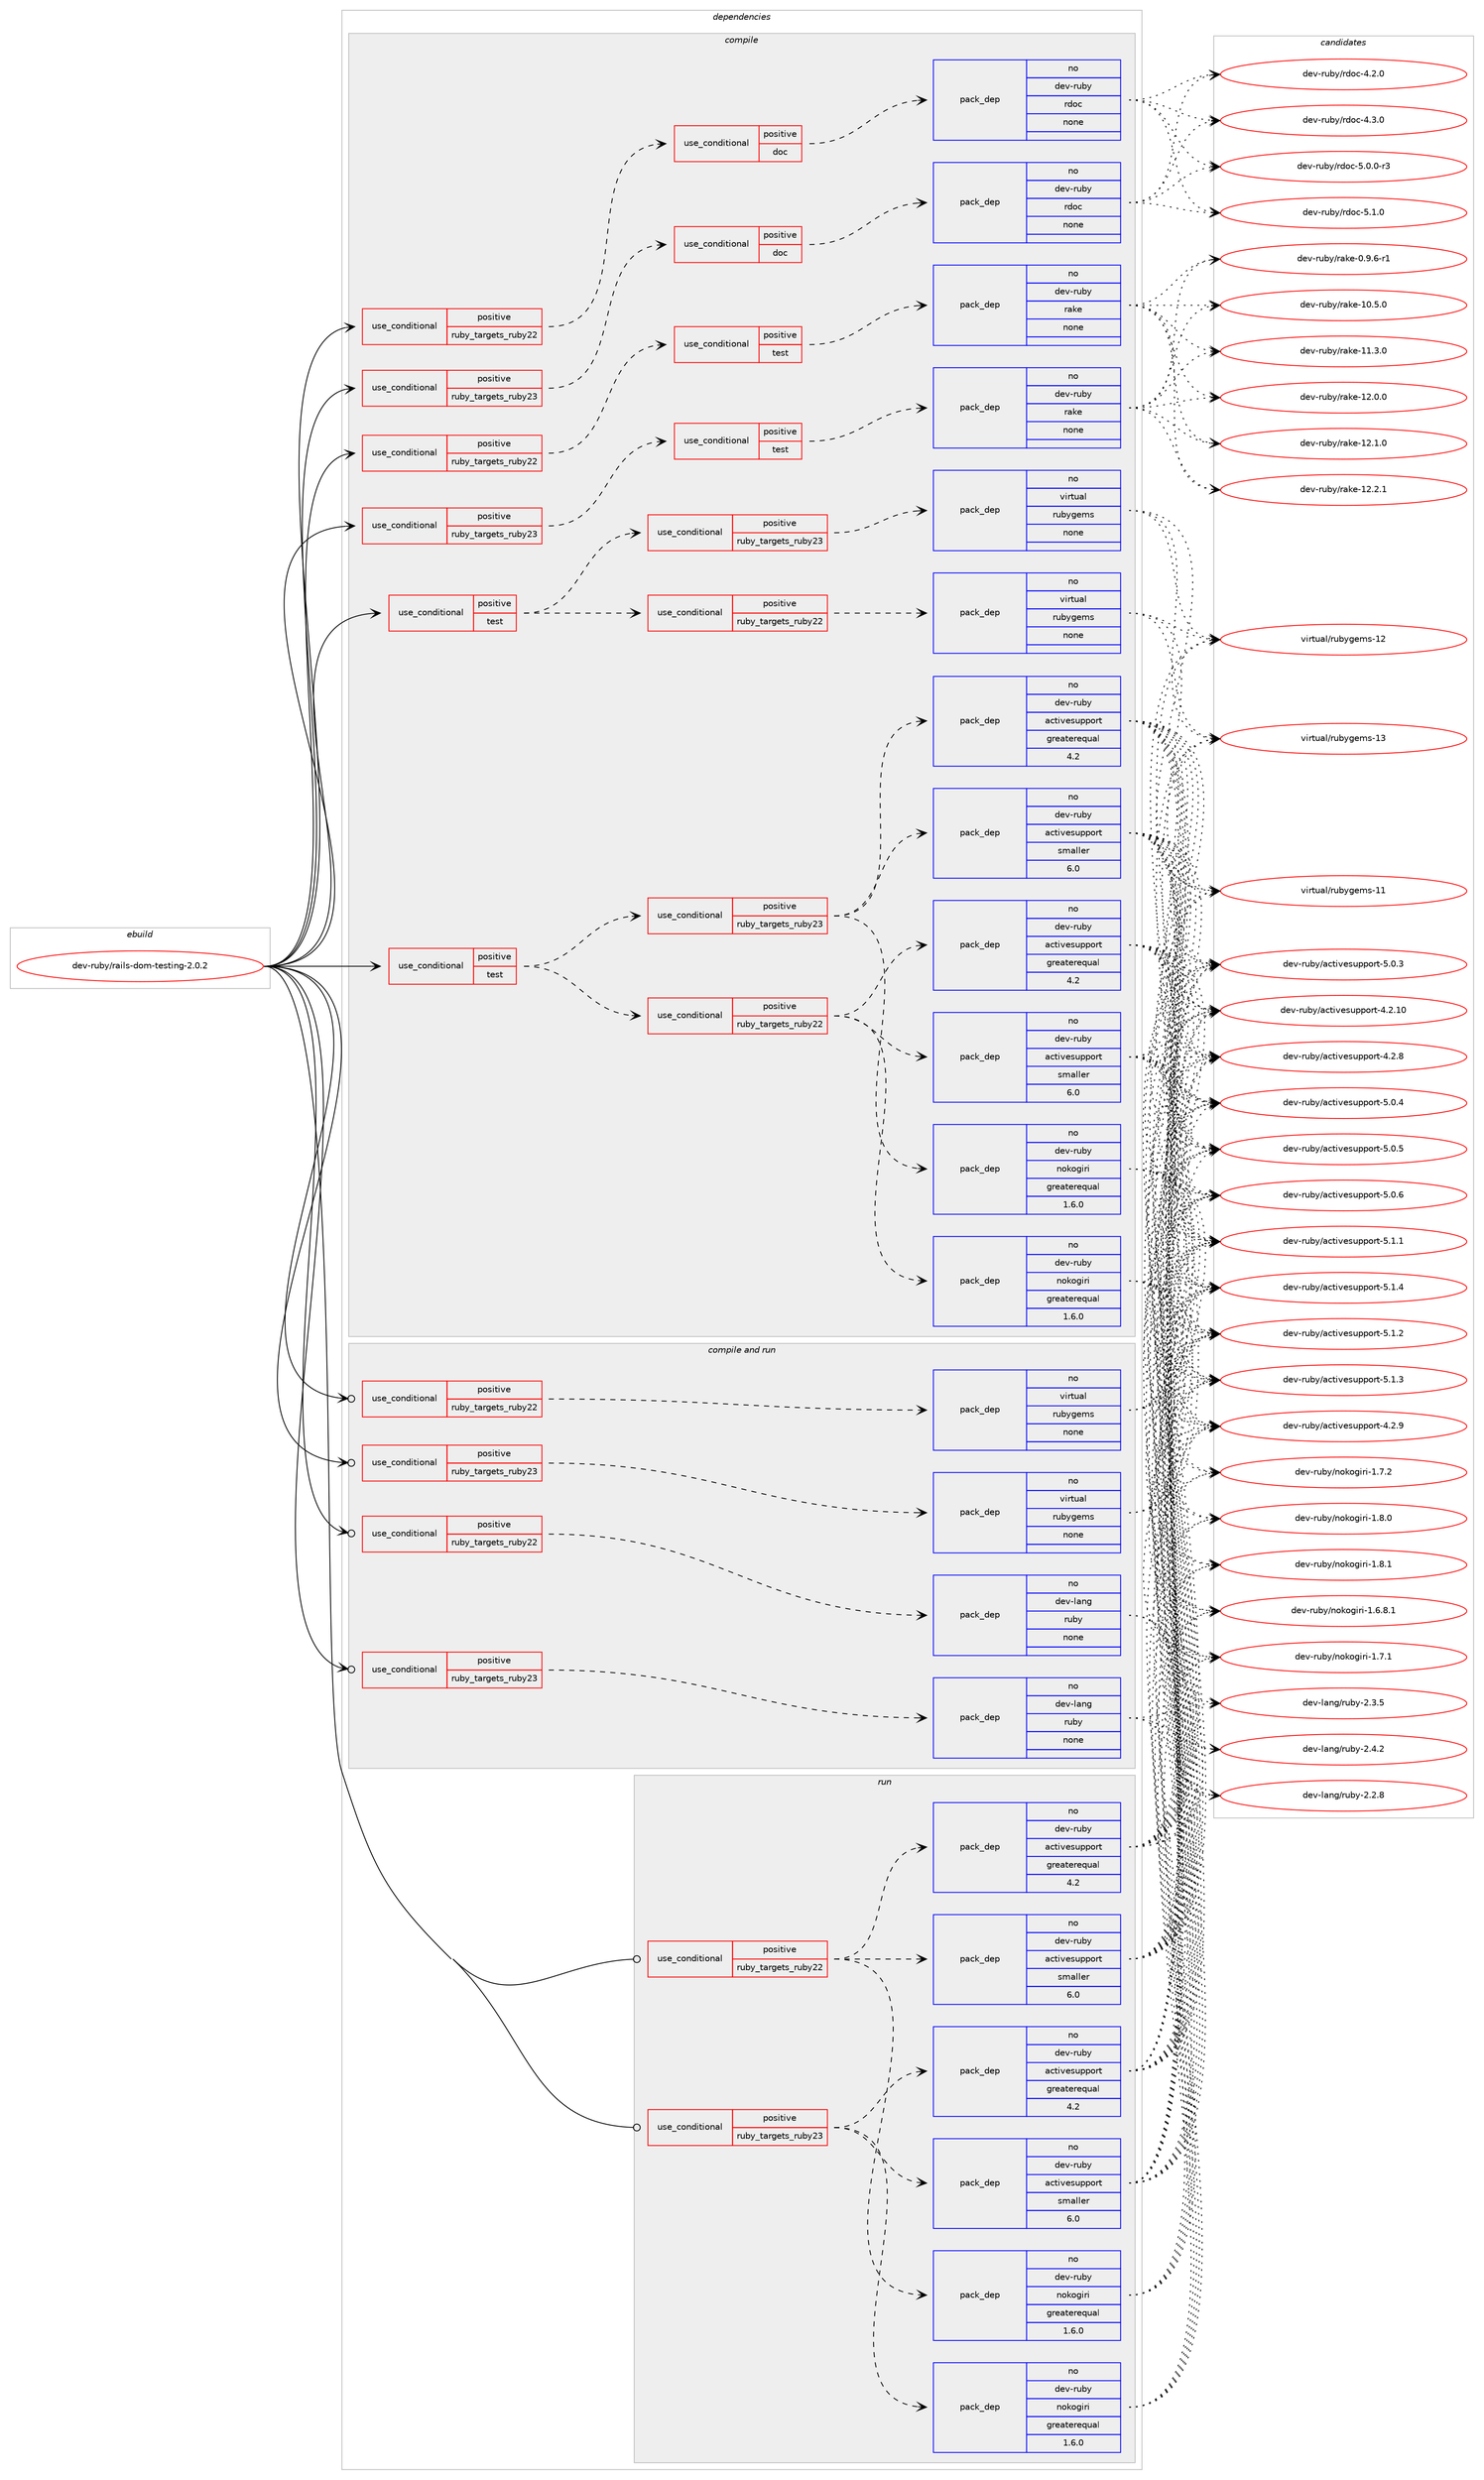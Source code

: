 digraph prolog {

# *************
# Graph options
# *************

newrank=true;
concentrate=true;
compound=true;
graph [rankdir=LR,fontname=Helvetica,fontsize=10,ranksep=1.5];#, ranksep=2.5, nodesep=0.2];
edge  [arrowhead=vee];
node  [fontname=Helvetica,fontsize=10];

# **********
# The ebuild
# **********

subgraph cluster_leftcol {
color=gray;
rank=same;
label=<<i>ebuild</i>>;
id [label="dev-ruby/rails-dom-testing-2.0.2", color=red, width=4, href="../dev-ruby/rails-dom-testing-2.0.2.svg"];
}

# ****************
# The dependencies
# ****************

subgraph cluster_midcol {
color=gray;
label=<<i>dependencies</i>>;
subgraph cluster_compile {
fillcolor="#eeeeee";
style=filled;
label=<<i>compile</i>>;
subgraph cond66780 {
dependency258014 [label=<<TABLE BORDER="0" CELLBORDER="1" CELLSPACING="0" CELLPADDING="4"><TR><TD ROWSPAN="3" CELLPADDING="10">use_conditional</TD></TR><TR><TD>positive</TD></TR><TR><TD>ruby_targets_ruby22</TD></TR></TABLE>>, shape=none, color=red];
subgraph cond66781 {
dependency258015 [label=<<TABLE BORDER="0" CELLBORDER="1" CELLSPACING="0" CELLPADDING="4"><TR><TD ROWSPAN="3" CELLPADDING="10">use_conditional</TD></TR><TR><TD>positive</TD></TR><TR><TD>doc</TD></TR></TABLE>>, shape=none, color=red];
subgraph pack187120 {
dependency258016 [label=<<TABLE BORDER="0" CELLBORDER="1" CELLSPACING="0" CELLPADDING="4" WIDTH="220"><TR><TD ROWSPAN="6" CELLPADDING="30">pack_dep</TD></TR><TR><TD WIDTH="110">no</TD></TR><TR><TD>dev-ruby</TD></TR><TR><TD>rdoc</TD></TR><TR><TD>none</TD></TR><TR><TD></TD></TR></TABLE>>, shape=none, color=blue];
}
dependency258015:e -> dependency258016:w [weight=20,style="dashed",arrowhead="vee"];
}
dependency258014:e -> dependency258015:w [weight=20,style="dashed",arrowhead="vee"];
}
id:e -> dependency258014:w [weight=20,style="solid",arrowhead="vee"];
subgraph cond66782 {
dependency258017 [label=<<TABLE BORDER="0" CELLBORDER="1" CELLSPACING="0" CELLPADDING="4"><TR><TD ROWSPAN="3" CELLPADDING="10">use_conditional</TD></TR><TR><TD>positive</TD></TR><TR><TD>ruby_targets_ruby22</TD></TR></TABLE>>, shape=none, color=red];
subgraph cond66783 {
dependency258018 [label=<<TABLE BORDER="0" CELLBORDER="1" CELLSPACING="0" CELLPADDING="4"><TR><TD ROWSPAN="3" CELLPADDING="10">use_conditional</TD></TR><TR><TD>positive</TD></TR><TR><TD>test</TD></TR></TABLE>>, shape=none, color=red];
subgraph pack187121 {
dependency258019 [label=<<TABLE BORDER="0" CELLBORDER="1" CELLSPACING="0" CELLPADDING="4" WIDTH="220"><TR><TD ROWSPAN="6" CELLPADDING="30">pack_dep</TD></TR><TR><TD WIDTH="110">no</TD></TR><TR><TD>dev-ruby</TD></TR><TR><TD>rake</TD></TR><TR><TD>none</TD></TR><TR><TD></TD></TR></TABLE>>, shape=none, color=blue];
}
dependency258018:e -> dependency258019:w [weight=20,style="dashed",arrowhead="vee"];
}
dependency258017:e -> dependency258018:w [weight=20,style="dashed",arrowhead="vee"];
}
id:e -> dependency258017:w [weight=20,style="solid",arrowhead="vee"];
subgraph cond66784 {
dependency258020 [label=<<TABLE BORDER="0" CELLBORDER="1" CELLSPACING="0" CELLPADDING="4"><TR><TD ROWSPAN="3" CELLPADDING="10">use_conditional</TD></TR><TR><TD>positive</TD></TR><TR><TD>ruby_targets_ruby23</TD></TR></TABLE>>, shape=none, color=red];
subgraph cond66785 {
dependency258021 [label=<<TABLE BORDER="0" CELLBORDER="1" CELLSPACING="0" CELLPADDING="4"><TR><TD ROWSPAN="3" CELLPADDING="10">use_conditional</TD></TR><TR><TD>positive</TD></TR><TR><TD>doc</TD></TR></TABLE>>, shape=none, color=red];
subgraph pack187122 {
dependency258022 [label=<<TABLE BORDER="0" CELLBORDER="1" CELLSPACING="0" CELLPADDING="4" WIDTH="220"><TR><TD ROWSPAN="6" CELLPADDING="30">pack_dep</TD></TR><TR><TD WIDTH="110">no</TD></TR><TR><TD>dev-ruby</TD></TR><TR><TD>rdoc</TD></TR><TR><TD>none</TD></TR><TR><TD></TD></TR></TABLE>>, shape=none, color=blue];
}
dependency258021:e -> dependency258022:w [weight=20,style="dashed",arrowhead="vee"];
}
dependency258020:e -> dependency258021:w [weight=20,style="dashed",arrowhead="vee"];
}
id:e -> dependency258020:w [weight=20,style="solid",arrowhead="vee"];
subgraph cond66786 {
dependency258023 [label=<<TABLE BORDER="0" CELLBORDER="1" CELLSPACING="0" CELLPADDING="4"><TR><TD ROWSPAN="3" CELLPADDING="10">use_conditional</TD></TR><TR><TD>positive</TD></TR><TR><TD>ruby_targets_ruby23</TD></TR></TABLE>>, shape=none, color=red];
subgraph cond66787 {
dependency258024 [label=<<TABLE BORDER="0" CELLBORDER="1" CELLSPACING="0" CELLPADDING="4"><TR><TD ROWSPAN="3" CELLPADDING="10">use_conditional</TD></TR><TR><TD>positive</TD></TR><TR><TD>test</TD></TR></TABLE>>, shape=none, color=red];
subgraph pack187123 {
dependency258025 [label=<<TABLE BORDER="0" CELLBORDER="1" CELLSPACING="0" CELLPADDING="4" WIDTH="220"><TR><TD ROWSPAN="6" CELLPADDING="30">pack_dep</TD></TR><TR><TD WIDTH="110">no</TD></TR><TR><TD>dev-ruby</TD></TR><TR><TD>rake</TD></TR><TR><TD>none</TD></TR><TR><TD></TD></TR></TABLE>>, shape=none, color=blue];
}
dependency258024:e -> dependency258025:w [weight=20,style="dashed",arrowhead="vee"];
}
dependency258023:e -> dependency258024:w [weight=20,style="dashed",arrowhead="vee"];
}
id:e -> dependency258023:w [weight=20,style="solid",arrowhead="vee"];
subgraph cond66788 {
dependency258026 [label=<<TABLE BORDER="0" CELLBORDER="1" CELLSPACING="0" CELLPADDING="4"><TR><TD ROWSPAN="3" CELLPADDING="10">use_conditional</TD></TR><TR><TD>positive</TD></TR><TR><TD>test</TD></TR></TABLE>>, shape=none, color=red];
subgraph cond66789 {
dependency258027 [label=<<TABLE BORDER="0" CELLBORDER="1" CELLSPACING="0" CELLPADDING="4"><TR><TD ROWSPAN="3" CELLPADDING="10">use_conditional</TD></TR><TR><TD>positive</TD></TR><TR><TD>ruby_targets_ruby22</TD></TR></TABLE>>, shape=none, color=red];
subgraph pack187124 {
dependency258028 [label=<<TABLE BORDER="0" CELLBORDER="1" CELLSPACING="0" CELLPADDING="4" WIDTH="220"><TR><TD ROWSPAN="6" CELLPADDING="30">pack_dep</TD></TR><TR><TD WIDTH="110">no</TD></TR><TR><TD>dev-ruby</TD></TR><TR><TD>activesupport</TD></TR><TR><TD>greaterequal</TD></TR><TR><TD>4.2</TD></TR></TABLE>>, shape=none, color=blue];
}
dependency258027:e -> dependency258028:w [weight=20,style="dashed",arrowhead="vee"];
subgraph pack187125 {
dependency258029 [label=<<TABLE BORDER="0" CELLBORDER="1" CELLSPACING="0" CELLPADDING="4" WIDTH="220"><TR><TD ROWSPAN="6" CELLPADDING="30">pack_dep</TD></TR><TR><TD WIDTH="110">no</TD></TR><TR><TD>dev-ruby</TD></TR><TR><TD>activesupport</TD></TR><TR><TD>smaller</TD></TR><TR><TD>6.0</TD></TR></TABLE>>, shape=none, color=blue];
}
dependency258027:e -> dependency258029:w [weight=20,style="dashed",arrowhead="vee"];
subgraph pack187126 {
dependency258030 [label=<<TABLE BORDER="0" CELLBORDER="1" CELLSPACING="0" CELLPADDING="4" WIDTH="220"><TR><TD ROWSPAN="6" CELLPADDING="30">pack_dep</TD></TR><TR><TD WIDTH="110">no</TD></TR><TR><TD>dev-ruby</TD></TR><TR><TD>nokogiri</TD></TR><TR><TD>greaterequal</TD></TR><TR><TD>1.6.0</TD></TR></TABLE>>, shape=none, color=blue];
}
dependency258027:e -> dependency258030:w [weight=20,style="dashed",arrowhead="vee"];
}
dependency258026:e -> dependency258027:w [weight=20,style="dashed",arrowhead="vee"];
subgraph cond66790 {
dependency258031 [label=<<TABLE BORDER="0" CELLBORDER="1" CELLSPACING="0" CELLPADDING="4"><TR><TD ROWSPAN="3" CELLPADDING="10">use_conditional</TD></TR><TR><TD>positive</TD></TR><TR><TD>ruby_targets_ruby23</TD></TR></TABLE>>, shape=none, color=red];
subgraph pack187127 {
dependency258032 [label=<<TABLE BORDER="0" CELLBORDER="1" CELLSPACING="0" CELLPADDING="4" WIDTH="220"><TR><TD ROWSPAN="6" CELLPADDING="30">pack_dep</TD></TR><TR><TD WIDTH="110">no</TD></TR><TR><TD>dev-ruby</TD></TR><TR><TD>activesupport</TD></TR><TR><TD>greaterequal</TD></TR><TR><TD>4.2</TD></TR></TABLE>>, shape=none, color=blue];
}
dependency258031:e -> dependency258032:w [weight=20,style="dashed",arrowhead="vee"];
subgraph pack187128 {
dependency258033 [label=<<TABLE BORDER="0" CELLBORDER="1" CELLSPACING="0" CELLPADDING="4" WIDTH="220"><TR><TD ROWSPAN="6" CELLPADDING="30">pack_dep</TD></TR><TR><TD WIDTH="110">no</TD></TR><TR><TD>dev-ruby</TD></TR><TR><TD>activesupport</TD></TR><TR><TD>smaller</TD></TR><TR><TD>6.0</TD></TR></TABLE>>, shape=none, color=blue];
}
dependency258031:e -> dependency258033:w [weight=20,style="dashed",arrowhead="vee"];
subgraph pack187129 {
dependency258034 [label=<<TABLE BORDER="0" CELLBORDER="1" CELLSPACING="0" CELLPADDING="4" WIDTH="220"><TR><TD ROWSPAN="6" CELLPADDING="30">pack_dep</TD></TR><TR><TD WIDTH="110">no</TD></TR><TR><TD>dev-ruby</TD></TR><TR><TD>nokogiri</TD></TR><TR><TD>greaterequal</TD></TR><TR><TD>1.6.0</TD></TR></TABLE>>, shape=none, color=blue];
}
dependency258031:e -> dependency258034:w [weight=20,style="dashed",arrowhead="vee"];
}
dependency258026:e -> dependency258031:w [weight=20,style="dashed",arrowhead="vee"];
}
id:e -> dependency258026:w [weight=20,style="solid",arrowhead="vee"];
subgraph cond66791 {
dependency258035 [label=<<TABLE BORDER="0" CELLBORDER="1" CELLSPACING="0" CELLPADDING="4"><TR><TD ROWSPAN="3" CELLPADDING="10">use_conditional</TD></TR><TR><TD>positive</TD></TR><TR><TD>test</TD></TR></TABLE>>, shape=none, color=red];
subgraph cond66792 {
dependency258036 [label=<<TABLE BORDER="0" CELLBORDER="1" CELLSPACING="0" CELLPADDING="4"><TR><TD ROWSPAN="3" CELLPADDING="10">use_conditional</TD></TR><TR><TD>positive</TD></TR><TR><TD>ruby_targets_ruby22</TD></TR></TABLE>>, shape=none, color=red];
subgraph pack187130 {
dependency258037 [label=<<TABLE BORDER="0" CELLBORDER="1" CELLSPACING="0" CELLPADDING="4" WIDTH="220"><TR><TD ROWSPAN="6" CELLPADDING="30">pack_dep</TD></TR><TR><TD WIDTH="110">no</TD></TR><TR><TD>virtual</TD></TR><TR><TD>rubygems</TD></TR><TR><TD>none</TD></TR><TR><TD></TD></TR></TABLE>>, shape=none, color=blue];
}
dependency258036:e -> dependency258037:w [weight=20,style="dashed",arrowhead="vee"];
}
dependency258035:e -> dependency258036:w [weight=20,style="dashed",arrowhead="vee"];
subgraph cond66793 {
dependency258038 [label=<<TABLE BORDER="0" CELLBORDER="1" CELLSPACING="0" CELLPADDING="4"><TR><TD ROWSPAN="3" CELLPADDING="10">use_conditional</TD></TR><TR><TD>positive</TD></TR><TR><TD>ruby_targets_ruby23</TD></TR></TABLE>>, shape=none, color=red];
subgraph pack187131 {
dependency258039 [label=<<TABLE BORDER="0" CELLBORDER="1" CELLSPACING="0" CELLPADDING="4" WIDTH="220"><TR><TD ROWSPAN="6" CELLPADDING="30">pack_dep</TD></TR><TR><TD WIDTH="110">no</TD></TR><TR><TD>virtual</TD></TR><TR><TD>rubygems</TD></TR><TR><TD>none</TD></TR><TR><TD></TD></TR></TABLE>>, shape=none, color=blue];
}
dependency258038:e -> dependency258039:w [weight=20,style="dashed",arrowhead="vee"];
}
dependency258035:e -> dependency258038:w [weight=20,style="dashed",arrowhead="vee"];
}
id:e -> dependency258035:w [weight=20,style="solid",arrowhead="vee"];
}
subgraph cluster_compileandrun {
fillcolor="#eeeeee";
style=filled;
label=<<i>compile and run</i>>;
subgraph cond66794 {
dependency258040 [label=<<TABLE BORDER="0" CELLBORDER="1" CELLSPACING="0" CELLPADDING="4"><TR><TD ROWSPAN="3" CELLPADDING="10">use_conditional</TD></TR><TR><TD>positive</TD></TR><TR><TD>ruby_targets_ruby22</TD></TR></TABLE>>, shape=none, color=red];
subgraph pack187132 {
dependency258041 [label=<<TABLE BORDER="0" CELLBORDER="1" CELLSPACING="0" CELLPADDING="4" WIDTH="220"><TR><TD ROWSPAN="6" CELLPADDING="30">pack_dep</TD></TR><TR><TD WIDTH="110">no</TD></TR><TR><TD>dev-lang</TD></TR><TR><TD>ruby</TD></TR><TR><TD>none</TD></TR><TR><TD></TD></TR></TABLE>>, shape=none, color=blue];
}
dependency258040:e -> dependency258041:w [weight=20,style="dashed",arrowhead="vee"];
}
id:e -> dependency258040:w [weight=20,style="solid",arrowhead="odotvee"];
subgraph cond66795 {
dependency258042 [label=<<TABLE BORDER="0" CELLBORDER="1" CELLSPACING="0" CELLPADDING="4"><TR><TD ROWSPAN="3" CELLPADDING="10">use_conditional</TD></TR><TR><TD>positive</TD></TR><TR><TD>ruby_targets_ruby22</TD></TR></TABLE>>, shape=none, color=red];
subgraph pack187133 {
dependency258043 [label=<<TABLE BORDER="0" CELLBORDER="1" CELLSPACING="0" CELLPADDING="4" WIDTH="220"><TR><TD ROWSPAN="6" CELLPADDING="30">pack_dep</TD></TR><TR><TD WIDTH="110">no</TD></TR><TR><TD>virtual</TD></TR><TR><TD>rubygems</TD></TR><TR><TD>none</TD></TR><TR><TD></TD></TR></TABLE>>, shape=none, color=blue];
}
dependency258042:e -> dependency258043:w [weight=20,style="dashed",arrowhead="vee"];
}
id:e -> dependency258042:w [weight=20,style="solid",arrowhead="odotvee"];
subgraph cond66796 {
dependency258044 [label=<<TABLE BORDER="0" CELLBORDER="1" CELLSPACING="0" CELLPADDING="4"><TR><TD ROWSPAN="3" CELLPADDING="10">use_conditional</TD></TR><TR><TD>positive</TD></TR><TR><TD>ruby_targets_ruby23</TD></TR></TABLE>>, shape=none, color=red];
subgraph pack187134 {
dependency258045 [label=<<TABLE BORDER="0" CELLBORDER="1" CELLSPACING="0" CELLPADDING="4" WIDTH="220"><TR><TD ROWSPAN="6" CELLPADDING="30">pack_dep</TD></TR><TR><TD WIDTH="110">no</TD></TR><TR><TD>dev-lang</TD></TR><TR><TD>ruby</TD></TR><TR><TD>none</TD></TR><TR><TD></TD></TR></TABLE>>, shape=none, color=blue];
}
dependency258044:e -> dependency258045:w [weight=20,style="dashed",arrowhead="vee"];
}
id:e -> dependency258044:w [weight=20,style="solid",arrowhead="odotvee"];
subgraph cond66797 {
dependency258046 [label=<<TABLE BORDER="0" CELLBORDER="1" CELLSPACING="0" CELLPADDING="4"><TR><TD ROWSPAN="3" CELLPADDING="10">use_conditional</TD></TR><TR><TD>positive</TD></TR><TR><TD>ruby_targets_ruby23</TD></TR></TABLE>>, shape=none, color=red];
subgraph pack187135 {
dependency258047 [label=<<TABLE BORDER="0" CELLBORDER="1" CELLSPACING="0" CELLPADDING="4" WIDTH="220"><TR><TD ROWSPAN="6" CELLPADDING="30">pack_dep</TD></TR><TR><TD WIDTH="110">no</TD></TR><TR><TD>virtual</TD></TR><TR><TD>rubygems</TD></TR><TR><TD>none</TD></TR><TR><TD></TD></TR></TABLE>>, shape=none, color=blue];
}
dependency258046:e -> dependency258047:w [weight=20,style="dashed",arrowhead="vee"];
}
id:e -> dependency258046:w [weight=20,style="solid",arrowhead="odotvee"];
}
subgraph cluster_run {
fillcolor="#eeeeee";
style=filled;
label=<<i>run</i>>;
subgraph cond66798 {
dependency258048 [label=<<TABLE BORDER="0" CELLBORDER="1" CELLSPACING="0" CELLPADDING="4"><TR><TD ROWSPAN="3" CELLPADDING="10">use_conditional</TD></TR><TR><TD>positive</TD></TR><TR><TD>ruby_targets_ruby22</TD></TR></TABLE>>, shape=none, color=red];
subgraph pack187136 {
dependency258049 [label=<<TABLE BORDER="0" CELLBORDER="1" CELLSPACING="0" CELLPADDING="4" WIDTH="220"><TR><TD ROWSPAN="6" CELLPADDING="30">pack_dep</TD></TR><TR><TD WIDTH="110">no</TD></TR><TR><TD>dev-ruby</TD></TR><TR><TD>activesupport</TD></TR><TR><TD>greaterequal</TD></TR><TR><TD>4.2</TD></TR></TABLE>>, shape=none, color=blue];
}
dependency258048:e -> dependency258049:w [weight=20,style="dashed",arrowhead="vee"];
subgraph pack187137 {
dependency258050 [label=<<TABLE BORDER="0" CELLBORDER="1" CELLSPACING="0" CELLPADDING="4" WIDTH="220"><TR><TD ROWSPAN="6" CELLPADDING="30">pack_dep</TD></TR><TR><TD WIDTH="110">no</TD></TR><TR><TD>dev-ruby</TD></TR><TR><TD>activesupport</TD></TR><TR><TD>smaller</TD></TR><TR><TD>6.0</TD></TR></TABLE>>, shape=none, color=blue];
}
dependency258048:e -> dependency258050:w [weight=20,style="dashed",arrowhead="vee"];
subgraph pack187138 {
dependency258051 [label=<<TABLE BORDER="0" CELLBORDER="1" CELLSPACING="0" CELLPADDING="4" WIDTH="220"><TR><TD ROWSPAN="6" CELLPADDING="30">pack_dep</TD></TR><TR><TD WIDTH="110">no</TD></TR><TR><TD>dev-ruby</TD></TR><TR><TD>nokogiri</TD></TR><TR><TD>greaterequal</TD></TR><TR><TD>1.6.0</TD></TR></TABLE>>, shape=none, color=blue];
}
dependency258048:e -> dependency258051:w [weight=20,style="dashed",arrowhead="vee"];
}
id:e -> dependency258048:w [weight=20,style="solid",arrowhead="odot"];
subgraph cond66799 {
dependency258052 [label=<<TABLE BORDER="0" CELLBORDER="1" CELLSPACING="0" CELLPADDING="4"><TR><TD ROWSPAN="3" CELLPADDING="10">use_conditional</TD></TR><TR><TD>positive</TD></TR><TR><TD>ruby_targets_ruby23</TD></TR></TABLE>>, shape=none, color=red];
subgraph pack187139 {
dependency258053 [label=<<TABLE BORDER="0" CELLBORDER="1" CELLSPACING="0" CELLPADDING="4" WIDTH="220"><TR><TD ROWSPAN="6" CELLPADDING="30">pack_dep</TD></TR><TR><TD WIDTH="110">no</TD></TR><TR><TD>dev-ruby</TD></TR><TR><TD>activesupport</TD></TR><TR><TD>greaterequal</TD></TR><TR><TD>4.2</TD></TR></TABLE>>, shape=none, color=blue];
}
dependency258052:e -> dependency258053:w [weight=20,style="dashed",arrowhead="vee"];
subgraph pack187140 {
dependency258054 [label=<<TABLE BORDER="0" CELLBORDER="1" CELLSPACING="0" CELLPADDING="4" WIDTH="220"><TR><TD ROWSPAN="6" CELLPADDING="30">pack_dep</TD></TR><TR><TD WIDTH="110">no</TD></TR><TR><TD>dev-ruby</TD></TR><TR><TD>activesupport</TD></TR><TR><TD>smaller</TD></TR><TR><TD>6.0</TD></TR></TABLE>>, shape=none, color=blue];
}
dependency258052:e -> dependency258054:w [weight=20,style="dashed",arrowhead="vee"];
subgraph pack187141 {
dependency258055 [label=<<TABLE BORDER="0" CELLBORDER="1" CELLSPACING="0" CELLPADDING="4" WIDTH="220"><TR><TD ROWSPAN="6" CELLPADDING="30">pack_dep</TD></TR><TR><TD WIDTH="110">no</TD></TR><TR><TD>dev-ruby</TD></TR><TR><TD>nokogiri</TD></TR><TR><TD>greaterequal</TD></TR><TR><TD>1.6.0</TD></TR></TABLE>>, shape=none, color=blue];
}
dependency258052:e -> dependency258055:w [weight=20,style="dashed",arrowhead="vee"];
}
id:e -> dependency258052:w [weight=20,style="solid",arrowhead="odot"];
}
}

# **************
# The candidates
# **************

subgraph cluster_choices {
rank=same;
color=gray;
label=<<i>candidates</i>>;

subgraph choice187120 {
color=black;
nodesep=1;
choice10010111845114117981214711410011199455246504648 [label="dev-ruby/rdoc-4.2.0", color=red, width=4,href="../dev-ruby/rdoc-4.2.0.svg"];
choice10010111845114117981214711410011199455246514648 [label="dev-ruby/rdoc-4.3.0", color=red, width=4,href="../dev-ruby/rdoc-4.3.0.svg"];
choice100101118451141179812147114100111994553464846484511451 [label="dev-ruby/rdoc-5.0.0-r3", color=red, width=4,href="../dev-ruby/rdoc-5.0.0-r3.svg"];
choice10010111845114117981214711410011199455346494648 [label="dev-ruby/rdoc-5.1.0", color=red, width=4,href="../dev-ruby/rdoc-5.1.0.svg"];
dependency258016:e -> choice10010111845114117981214711410011199455246504648:w [style=dotted,weight="100"];
dependency258016:e -> choice10010111845114117981214711410011199455246514648:w [style=dotted,weight="100"];
dependency258016:e -> choice100101118451141179812147114100111994553464846484511451:w [style=dotted,weight="100"];
dependency258016:e -> choice10010111845114117981214711410011199455346494648:w [style=dotted,weight="100"];
}
subgraph choice187121 {
color=black;
nodesep=1;
choice100101118451141179812147114971071014548465746544511449 [label="dev-ruby/rake-0.9.6-r1", color=red, width=4,href="../dev-ruby/rake-0.9.6-r1.svg"];
choice1001011184511411798121471149710710145494846534648 [label="dev-ruby/rake-10.5.0", color=red, width=4,href="../dev-ruby/rake-10.5.0.svg"];
choice1001011184511411798121471149710710145494946514648 [label="dev-ruby/rake-11.3.0", color=red, width=4,href="../dev-ruby/rake-11.3.0.svg"];
choice1001011184511411798121471149710710145495046484648 [label="dev-ruby/rake-12.0.0", color=red, width=4,href="../dev-ruby/rake-12.0.0.svg"];
choice1001011184511411798121471149710710145495046494648 [label="dev-ruby/rake-12.1.0", color=red, width=4,href="../dev-ruby/rake-12.1.0.svg"];
choice1001011184511411798121471149710710145495046504649 [label="dev-ruby/rake-12.2.1", color=red, width=4,href="../dev-ruby/rake-12.2.1.svg"];
dependency258019:e -> choice100101118451141179812147114971071014548465746544511449:w [style=dotted,weight="100"];
dependency258019:e -> choice1001011184511411798121471149710710145494846534648:w [style=dotted,weight="100"];
dependency258019:e -> choice1001011184511411798121471149710710145494946514648:w [style=dotted,weight="100"];
dependency258019:e -> choice1001011184511411798121471149710710145495046484648:w [style=dotted,weight="100"];
dependency258019:e -> choice1001011184511411798121471149710710145495046494648:w [style=dotted,weight="100"];
dependency258019:e -> choice1001011184511411798121471149710710145495046504649:w [style=dotted,weight="100"];
}
subgraph choice187122 {
color=black;
nodesep=1;
choice10010111845114117981214711410011199455246504648 [label="dev-ruby/rdoc-4.2.0", color=red, width=4,href="../dev-ruby/rdoc-4.2.0.svg"];
choice10010111845114117981214711410011199455246514648 [label="dev-ruby/rdoc-4.3.0", color=red, width=4,href="../dev-ruby/rdoc-4.3.0.svg"];
choice100101118451141179812147114100111994553464846484511451 [label="dev-ruby/rdoc-5.0.0-r3", color=red, width=4,href="../dev-ruby/rdoc-5.0.0-r3.svg"];
choice10010111845114117981214711410011199455346494648 [label="dev-ruby/rdoc-5.1.0", color=red, width=4,href="../dev-ruby/rdoc-5.1.0.svg"];
dependency258022:e -> choice10010111845114117981214711410011199455246504648:w [style=dotted,weight="100"];
dependency258022:e -> choice10010111845114117981214711410011199455246514648:w [style=dotted,weight="100"];
dependency258022:e -> choice100101118451141179812147114100111994553464846484511451:w [style=dotted,weight="100"];
dependency258022:e -> choice10010111845114117981214711410011199455346494648:w [style=dotted,weight="100"];
}
subgraph choice187123 {
color=black;
nodesep=1;
choice100101118451141179812147114971071014548465746544511449 [label="dev-ruby/rake-0.9.6-r1", color=red, width=4,href="../dev-ruby/rake-0.9.6-r1.svg"];
choice1001011184511411798121471149710710145494846534648 [label="dev-ruby/rake-10.5.0", color=red, width=4,href="../dev-ruby/rake-10.5.0.svg"];
choice1001011184511411798121471149710710145494946514648 [label="dev-ruby/rake-11.3.0", color=red, width=4,href="../dev-ruby/rake-11.3.0.svg"];
choice1001011184511411798121471149710710145495046484648 [label="dev-ruby/rake-12.0.0", color=red, width=4,href="../dev-ruby/rake-12.0.0.svg"];
choice1001011184511411798121471149710710145495046494648 [label="dev-ruby/rake-12.1.0", color=red, width=4,href="../dev-ruby/rake-12.1.0.svg"];
choice1001011184511411798121471149710710145495046504649 [label="dev-ruby/rake-12.2.1", color=red, width=4,href="../dev-ruby/rake-12.2.1.svg"];
dependency258025:e -> choice100101118451141179812147114971071014548465746544511449:w [style=dotted,weight="100"];
dependency258025:e -> choice1001011184511411798121471149710710145494846534648:w [style=dotted,weight="100"];
dependency258025:e -> choice1001011184511411798121471149710710145494946514648:w [style=dotted,weight="100"];
dependency258025:e -> choice1001011184511411798121471149710710145495046484648:w [style=dotted,weight="100"];
dependency258025:e -> choice1001011184511411798121471149710710145495046494648:w [style=dotted,weight="100"];
dependency258025:e -> choice1001011184511411798121471149710710145495046504649:w [style=dotted,weight="100"];
}
subgraph choice187124 {
color=black;
nodesep=1;
choice100101118451141179812147979911610511810111511711211211111411645524650464948 [label="dev-ruby/activesupport-4.2.10", color=red, width=4,href="../dev-ruby/activesupport-4.2.10.svg"];
choice1001011184511411798121479799116105118101115117112112111114116455246504656 [label="dev-ruby/activesupport-4.2.8", color=red, width=4,href="../dev-ruby/activesupport-4.2.8.svg"];
choice1001011184511411798121479799116105118101115117112112111114116455246504657 [label="dev-ruby/activesupport-4.2.9", color=red, width=4,href="../dev-ruby/activesupport-4.2.9.svg"];
choice1001011184511411798121479799116105118101115117112112111114116455346484651 [label="dev-ruby/activesupport-5.0.3", color=red, width=4,href="../dev-ruby/activesupport-5.0.3.svg"];
choice1001011184511411798121479799116105118101115117112112111114116455346484652 [label="dev-ruby/activesupport-5.0.4", color=red, width=4,href="../dev-ruby/activesupport-5.0.4.svg"];
choice1001011184511411798121479799116105118101115117112112111114116455346484653 [label="dev-ruby/activesupport-5.0.5", color=red, width=4,href="../dev-ruby/activesupport-5.0.5.svg"];
choice1001011184511411798121479799116105118101115117112112111114116455346484654 [label="dev-ruby/activesupport-5.0.6", color=red, width=4,href="../dev-ruby/activesupport-5.0.6.svg"];
choice1001011184511411798121479799116105118101115117112112111114116455346494649 [label="dev-ruby/activesupport-5.1.1", color=red, width=4,href="../dev-ruby/activesupport-5.1.1.svg"];
choice1001011184511411798121479799116105118101115117112112111114116455346494650 [label="dev-ruby/activesupport-5.1.2", color=red, width=4,href="../dev-ruby/activesupport-5.1.2.svg"];
choice1001011184511411798121479799116105118101115117112112111114116455346494651 [label="dev-ruby/activesupport-5.1.3", color=red, width=4,href="../dev-ruby/activesupport-5.1.3.svg"];
choice1001011184511411798121479799116105118101115117112112111114116455346494652 [label="dev-ruby/activesupport-5.1.4", color=red, width=4,href="../dev-ruby/activesupport-5.1.4.svg"];
dependency258028:e -> choice100101118451141179812147979911610511810111511711211211111411645524650464948:w [style=dotted,weight="100"];
dependency258028:e -> choice1001011184511411798121479799116105118101115117112112111114116455246504656:w [style=dotted,weight="100"];
dependency258028:e -> choice1001011184511411798121479799116105118101115117112112111114116455246504657:w [style=dotted,weight="100"];
dependency258028:e -> choice1001011184511411798121479799116105118101115117112112111114116455346484651:w [style=dotted,weight="100"];
dependency258028:e -> choice1001011184511411798121479799116105118101115117112112111114116455346484652:w [style=dotted,weight="100"];
dependency258028:e -> choice1001011184511411798121479799116105118101115117112112111114116455346484653:w [style=dotted,weight="100"];
dependency258028:e -> choice1001011184511411798121479799116105118101115117112112111114116455346484654:w [style=dotted,weight="100"];
dependency258028:e -> choice1001011184511411798121479799116105118101115117112112111114116455346494649:w [style=dotted,weight="100"];
dependency258028:e -> choice1001011184511411798121479799116105118101115117112112111114116455346494650:w [style=dotted,weight="100"];
dependency258028:e -> choice1001011184511411798121479799116105118101115117112112111114116455346494651:w [style=dotted,weight="100"];
dependency258028:e -> choice1001011184511411798121479799116105118101115117112112111114116455346494652:w [style=dotted,weight="100"];
}
subgraph choice187125 {
color=black;
nodesep=1;
choice100101118451141179812147979911610511810111511711211211111411645524650464948 [label="dev-ruby/activesupport-4.2.10", color=red, width=4,href="../dev-ruby/activesupport-4.2.10.svg"];
choice1001011184511411798121479799116105118101115117112112111114116455246504656 [label="dev-ruby/activesupport-4.2.8", color=red, width=4,href="../dev-ruby/activesupport-4.2.8.svg"];
choice1001011184511411798121479799116105118101115117112112111114116455246504657 [label="dev-ruby/activesupport-4.2.9", color=red, width=4,href="../dev-ruby/activesupport-4.2.9.svg"];
choice1001011184511411798121479799116105118101115117112112111114116455346484651 [label="dev-ruby/activesupport-5.0.3", color=red, width=4,href="../dev-ruby/activesupport-5.0.3.svg"];
choice1001011184511411798121479799116105118101115117112112111114116455346484652 [label="dev-ruby/activesupport-5.0.4", color=red, width=4,href="../dev-ruby/activesupport-5.0.4.svg"];
choice1001011184511411798121479799116105118101115117112112111114116455346484653 [label="dev-ruby/activesupport-5.0.5", color=red, width=4,href="../dev-ruby/activesupport-5.0.5.svg"];
choice1001011184511411798121479799116105118101115117112112111114116455346484654 [label="dev-ruby/activesupport-5.0.6", color=red, width=4,href="../dev-ruby/activesupport-5.0.6.svg"];
choice1001011184511411798121479799116105118101115117112112111114116455346494649 [label="dev-ruby/activesupport-5.1.1", color=red, width=4,href="../dev-ruby/activesupport-5.1.1.svg"];
choice1001011184511411798121479799116105118101115117112112111114116455346494650 [label="dev-ruby/activesupport-5.1.2", color=red, width=4,href="../dev-ruby/activesupport-5.1.2.svg"];
choice1001011184511411798121479799116105118101115117112112111114116455346494651 [label="dev-ruby/activesupport-5.1.3", color=red, width=4,href="../dev-ruby/activesupport-5.1.3.svg"];
choice1001011184511411798121479799116105118101115117112112111114116455346494652 [label="dev-ruby/activesupport-5.1.4", color=red, width=4,href="../dev-ruby/activesupport-5.1.4.svg"];
dependency258029:e -> choice100101118451141179812147979911610511810111511711211211111411645524650464948:w [style=dotted,weight="100"];
dependency258029:e -> choice1001011184511411798121479799116105118101115117112112111114116455246504656:w [style=dotted,weight="100"];
dependency258029:e -> choice1001011184511411798121479799116105118101115117112112111114116455246504657:w [style=dotted,weight="100"];
dependency258029:e -> choice1001011184511411798121479799116105118101115117112112111114116455346484651:w [style=dotted,weight="100"];
dependency258029:e -> choice1001011184511411798121479799116105118101115117112112111114116455346484652:w [style=dotted,weight="100"];
dependency258029:e -> choice1001011184511411798121479799116105118101115117112112111114116455346484653:w [style=dotted,weight="100"];
dependency258029:e -> choice1001011184511411798121479799116105118101115117112112111114116455346484654:w [style=dotted,weight="100"];
dependency258029:e -> choice1001011184511411798121479799116105118101115117112112111114116455346494649:w [style=dotted,weight="100"];
dependency258029:e -> choice1001011184511411798121479799116105118101115117112112111114116455346494650:w [style=dotted,weight="100"];
dependency258029:e -> choice1001011184511411798121479799116105118101115117112112111114116455346494651:w [style=dotted,weight="100"];
dependency258029:e -> choice1001011184511411798121479799116105118101115117112112111114116455346494652:w [style=dotted,weight="100"];
}
subgraph choice187126 {
color=black;
nodesep=1;
choice1001011184511411798121471101111071111031051141054549465446564649 [label="dev-ruby/nokogiri-1.6.8.1", color=red, width=4,href="../dev-ruby/nokogiri-1.6.8.1.svg"];
choice100101118451141179812147110111107111103105114105454946554649 [label="dev-ruby/nokogiri-1.7.1", color=red, width=4,href="../dev-ruby/nokogiri-1.7.1.svg"];
choice100101118451141179812147110111107111103105114105454946554650 [label="dev-ruby/nokogiri-1.7.2", color=red, width=4,href="../dev-ruby/nokogiri-1.7.2.svg"];
choice100101118451141179812147110111107111103105114105454946564648 [label="dev-ruby/nokogiri-1.8.0", color=red, width=4,href="../dev-ruby/nokogiri-1.8.0.svg"];
choice100101118451141179812147110111107111103105114105454946564649 [label="dev-ruby/nokogiri-1.8.1", color=red, width=4,href="../dev-ruby/nokogiri-1.8.1.svg"];
dependency258030:e -> choice1001011184511411798121471101111071111031051141054549465446564649:w [style=dotted,weight="100"];
dependency258030:e -> choice100101118451141179812147110111107111103105114105454946554649:w [style=dotted,weight="100"];
dependency258030:e -> choice100101118451141179812147110111107111103105114105454946554650:w [style=dotted,weight="100"];
dependency258030:e -> choice100101118451141179812147110111107111103105114105454946564648:w [style=dotted,weight="100"];
dependency258030:e -> choice100101118451141179812147110111107111103105114105454946564649:w [style=dotted,weight="100"];
}
subgraph choice187127 {
color=black;
nodesep=1;
choice100101118451141179812147979911610511810111511711211211111411645524650464948 [label="dev-ruby/activesupport-4.2.10", color=red, width=4,href="../dev-ruby/activesupport-4.2.10.svg"];
choice1001011184511411798121479799116105118101115117112112111114116455246504656 [label="dev-ruby/activesupport-4.2.8", color=red, width=4,href="../dev-ruby/activesupport-4.2.8.svg"];
choice1001011184511411798121479799116105118101115117112112111114116455246504657 [label="dev-ruby/activesupport-4.2.9", color=red, width=4,href="../dev-ruby/activesupport-4.2.9.svg"];
choice1001011184511411798121479799116105118101115117112112111114116455346484651 [label="dev-ruby/activesupport-5.0.3", color=red, width=4,href="../dev-ruby/activesupport-5.0.3.svg"];
choice1001011184511411798121479799116105118101115117112112111114116455346484652 [label="dev-ruby/activesupport-5.0.4", color=red, width=4,href="../dev-ruby/activesupport-5.0.4.svg"];
choice1001011184511411798121479799116105118101115117112112111114116455346484653 [label="dev-ruby/activesupport-5.0.5", color=red, width=4,href="../dev-ruby/activesupport-5.0.5.svg"];
choice1001011184511411798121479799116105118101115117112112111114116455346484654 [label="dev-ruby/activesupport-5.0.6", color=red, width=4,href="../dev-ruby/activesupport-5.0.6.svg"];
choice1001011184511411798121479799116105118101115117112112111114116455346494649 [label="dev-ruby/activesupport-5.1.1", color=red, width=4,href="../dev-ruby/activesupport-5.1.1.svg"];
choice1001011184511411798121479799116105118101115117112112111114116455346494650 [label="dev-ruby/activesupport-5.1.2", color=red, width=4,href="../dev-ruby/activesupport-5.1.2.svg"];
choice1001011184511411798121479799116105118101115117112112111114116455346494651 [label="dev-ruby/activesupport-5.1.3", color=red, width=4,href="../dev-ruby/activesupport-5.1.3.svg"];
choice1001011184511411798121479799116105118101115117112112111114116455346494652 [label="dev-ruby/activesupport-5.1.4", color=red, width=4,href="../dev-ruby/activesupport-5.1.4.svg"];
dependency258032:e -> choice100101118451141179812147979911610511810111511711211211111411645524650464948:w [style=dotted,weight="100"];
dependency258032:e -> choice1001011184511411798121479799116105118101115117112112111114116455246504656:w [style=dotted,weight="100"];
dependency258032:e -> choice1001011184511411798121479799116105118101115117112112111114116455246504657:w [style=dotted,weight="100"];
dependency258032:e -> choice1001011184511411798121479799116105118101115117112112111114116455346484651:w [style=dotted,weight="100"];
dependency258032:e -> choice1001011184511411798121479799116105118101115117112112111114116455346484652:w [style=dotted,weight="100"];
dependency258032:e -> choice1001011184511411798121479799116105118101115117112112111114116455346484653:w [style=dotted,weight="100"];
dependency258032:e -> choice1001011184511411798121479799116105118101115117112112111114116455346484654:w [style=dotted,weight="100"];
dependency258032:e -> choice1001011184511411798121479799116105118101115117112112111114116455346494649:w [style=dotted,weight="100"];
dependency258032:e -> choice1001011184511411798121479799116105118101115117112112111114116455346494650:w [style=dotted,weight="100"];
dependency258032:e -> choice1001011184511411798121479799116105118101115117112112111114116455346494651:w [style=dotted,weight="100"];
dependency258032:e -> choice1001011184511411798121479799116105118101115117112112111114116455346494652:w [style=dotted,weight="100"];
}
subgraph choice187128 {
color=black;
nodesep=1;
choice100101118451141179812147979911610511810111511711211211111411645524650464948 [label="dev-ruby/activesupport-4.2.10", color=red, width=4,href="../dev-ruby/activesupport-4.2.10.svg"];
choice1001011184511411798121479799116105118101115117112112111114116455246504656 [label="dev-ruby/activesupport-4.2.8", color=red, width=4,href="../dev-ruby/activesupport-4.2.8.svg"];
choice1001011184511411798121479799116105118101115117112112111114116455246504657 [label="dev-ruby/activesupport-4.2.9", color=red, width=4,href="../dev-ruby/activesupport-4.2.9.svg"];
choice1001011184511411798121479799116105118101115117112112111114116455346484651 [label="dev-ruby/activesupport-5.0.3", color=red, width=4,href="../dev-ruby/activesupport-5.0.3.svg"];
choice1001011184511411798121479799116105118101115117112112111114116455346484652 [label="dev-ruby/activesupport-5.0.4", color=red, width=4,href="../dev-ruby/activesupport-5.0.4.svg"];
choice1001011184511411798121479799116105118101115117112112111114116455346484653 [label="dev-ruby/activesupport-5.0.5", color=red, width=4,href="../dev-ruby/activesupport-5.0.5.svg"];
choice1001011184511411798121479799116105118101115117112112111114116455346484654 [label="dev-ruby/activesupport-5.0.6", color=red, width=4,href="../dev-ruby/activesupport-5.0.6.svg"];
choice1001011184511411798121479799116105118101115117112112111114116455346494649 [label="dev-ruby/activesupport-5.1.1", color=red, width=4,href="../dev-ruby/activesupport-5.1.1.svg"];
choice1001011184511411798121479799116105118101115117112112111114116455346494650 [label="dev-ruby/activesupport-5.1.2", color=red, width=4,href="../dev-ruby/activesupport-5.1.2.svg"];
choice1001011184511411798121479799116105118101115117112112111114116455346494651 [label="dev-ruby/activesupport-5.1.3", color=red, width=4,href="../dev-ruby/activesupport-5.1.3.svg"];
choice1001011184511411798121479799116105118101115117112112111114116455346494652 [label="dev-ruby/activesupport-5.1.4", color=red, width=4,href="../dev-ruby/activesupport-5.1.4.svg"];
dependency258033:e -> choice100101118451141179812147979911610511810111511711211211111411645524650464948:w [style=dotted,weight="100"];
dependency258033:e -> choice1001011184511411798121479799116105118101115117112112111114116455246504656:w [style=dotted,weight="100"];
dependency258033:e -> choice1001011184511411798121479799116105118101115117112112111114116455246504657:w [style=dotted,weight="100"];
dependency258033:e -> choice1001011184511411798121479799116105118101115117112112111114116455346484651:w [style=dotted,weight="100"];
dependency258033:e -> choice1001011184511411798121479799116105118101115117112112111114116455346484652:w [style=dotted,weight="100"];
dependency258033:e -> choice1001011184511411798121479799116105118101115117112112111114116455346484653:w [style=dotted,weight="100"];
dependency258033:e -> choice1001011184511411798121479799116105118101115117112112111114116455346484654:w [style=dotted,weight="100"];
dependency258033:e -> choice1001011184511411798121479799116105118101115117112112111114116455346494649:w [style=dotted,weight="100"];
dependency258033:e -> choice1001011184511411798121479799116105118101115117112112111114116455346494650:w [style=dotted,weight="100"];
dependency258033:e -> choice1001011184511411798121479799116105118101115117112112111114116455346494651:w [style=dotted,weight="100"];
dependency258033:e -> choice1001011184511411798121479799116105118101115117112112111114116455346494652:w [style=dotted,weight="100"];
}
subgraph choice187129 {
color=black;
nodesep=1;
choice1001011184511411798121471101111071111031051141054549465446564649 [label="dev-ruby/nokogiri-1.6.8.1", color=red, width=4,href="../dev-ruby/nokogiri-1.6.8.1.svg"];
choice100101118451141179812147110111107111103105114105454946554649 [label="dev-ruby/nokogiri-1.7.1", color=red, width=4,href="../dev-ruby/nokogiri-1.7.1.svg"];
choice100101118451141179812147110111107111103105114105454946554650 [label="dev-ruby/nokogiri-1.7.2", color=red, width=4,href="../dev-ruby/nokogiri-1.7.2.svg"];
choice100101118451141179812147110111107111103105114105454946564648 [label="dev-ruby/nokogiri-1.8.0", color=red, width=4,href="../dev-ruby/nokogiri-1.8.0.svg"];
choice100101118451141179812147110111107111103105114105454946564649 [label="dev-ruby/nokogiri-1.8.1", color=red, width=4,href="../dev-ruby/nokogiri-1.8.1.svg"];
dependency258034:e -> choice1001011184511411798121471101111071111031051141054549465446564649:w [style=dotted,weight="100"];
dependency258034:e -> choice100101118451141179812147110111107111103105114105454946554649:w [style=dotted,weight="100"];
dependency258034:e -> choice100101118451141179812147110111107111103105114105454946554650:w [style=dotted,weight="100"];
dependency258034:e -> choice100101118451141179812147110111107111103105114105454946564648:w [style=dotted,weight="100"];
dependency258034:e -> choice100101118451141179812147110111107111103105114105454946564649:w [style=dotted,weight="100"];
}
subgraph choice187130 {
color=black;
nodesep=1;
choice118105114116117971084711411798121103101109115454949 [label="virtual/rubygems-11", color=red, width=4,href="../virtual/rubygems-11.svg"];
choice118105114116117971084711411798121103101109115454950 [label="virtual/rubygems-12", color=red, width=4,href="../virtual/rubygems-12.svg"];
choice118105114116117971084711411798121103101109115454951 [label="virtual/rubygems-13", color=red, width=4,href="../virtual/rubygems-13.svg"];
dependency258037:e -> choice118105114116117971084711411798121103101109115454949:w [style=dotted,weight="100"];
dependency258037:e -> choice118105114116117971084711411798121103101109115454950:w [style=dotted,weight="100"];
dependency258037:e -> choice118105114116117971084711411798121103101109115454951:w [style=dotted,weight="100"];
}
subgraph choice187131 {
color=black;
nodesep=1;
choice118105114116117971084711411798121103101109115454949 [label="virtual/rubygems-11", color=red, width=4,href="../virtual/rubygems-11.svg"];
choice118105114116117971084711411798121103101109115454950 [label="virtual/rubygems-12", color=red, width=4,href="../virtual/rubygems-12.svg"];
choice118105114116117971084711411798121103101109115454951 [label="virtual/rubygems-13", color=red, width=4,href="../virtual/rubygems-13.svg"];
dependency258039:e -> choice118105114116117971084711411798121103101109115454949:w [style=dotted,weight="100"];
dependency258039:e -> choice118105114116117971084711411798121103101109115454950:w [style=dotted,weight="100"];
dependency258039:e -> choice118105114116117971084711411798121103101109115454951:w [style=dotted,weight="100"];
}
subgraph choice187132 {
color=black;
nodesep=1;
choice10010111845108971101034711411798121455046504656 [label="dev-lang/ruby-2.2.8", color=red, width=4,href="../dev-lang/ruby-2.2.8.svg"];
choice10010111845108971101034711411798121455046514653 [label="dev-lang/ruby-2.3.5", color=red, width=4,href="../dev-lang/ruby-2.3.5.svg"];
choice10010111845108971101034711411798121455046524650 [label="dev-lang/ruby-2.4.2", color=red, width=4,href="../dev-lang/ruby-2.4.2.svg"];
dependency258041:e -> choice10010111845108971101034711411798121455046504656:w [style=dotted,weight="100"];
dependency258041:e -> choice10010111845108971101034711411798121455046514653:w [style=dotted,weight="100"];
dependency258041:e -> choice10010111845108971101034711411798121455046524650:w [style=dotted,weight="100"];
}
subgraph choice187133 {
color=black;
nodesep=1;
choice118105114116117971084711411798121103101109115454949 [label="virtual/rubygems-11", color=red, width=4,href="../virtual/rubygems-11.svg"];
choice118105114116117971084711411798121103101109115454950 [label="virtual/rubygems-12", color=red, width=4,href="../virtual/rubygems-12.svg"];
choice118105114116117971084711411798121103101109115454951 [label="virtual/rubygems-13", color=red, width=4,href="../virtual/rubygems-13.svg"];
dependency258043:e -> choice118105114116117971084711411798121103101109115454949:w [style=dotted,weight="100"];
dependency258043:e -> choice118105114116117971084711411798121103101109115454950:w [style=dotted,weight="100"];
dependency258043:e -> choice118105114116117971084711411798121103101109115454951:w [style=dotted,weight="100"];
}
subgraph choice187134 {
color=black;
nodesep=1;
choice10010111845108971101034711411798121455046504656 [label="dev-lang/ruby-2.2.8", color=red, width=4,href="../dev-lang/ruby-2.2.8.svg"];
choice10010111845108971101034711411798121455046514653 [label="dev-lang/ruby-2.3.5", color=red, width=4,href="../dev-lang/ruby-2.3.5.svg"];
choice10010111845108971101034711411798121455046524650 [label="dev-lang/ruby-2.4.2", color=red, width=4,href="../dev-lang/ruby-2.4.2.svg"];
dependency258045:e -> choice10010111845108971101034711411798121455046504656:w [style=dotted,weight="100"];
dependency258045:e -> choice10010111845108971101034711411798121455046514653:w [style=dotted,weight="100"];
dependency258045:e -> choice10010111845108971101034711411798121455046524650:w [style=dotted,weight="100"];
}
subgraph choice187135 {
color=black;
nodesep=1;
choice118105114116117971084711411798121103101109115454949 [label="virtual/rubygems-11", color=red, width=4,href="../virtual/rubygems-11.svg"];
choice118105114116117971084711411798121103101109115454950 [label="virtual/rubygems-12", color=red, width=4,href="../virtual/rubygems-12.svg"];
choice118105114116117971084711411798121103101109115454951 [label="virtual/rubygems-13", color=red, width=4,href="../virtual/rubygems-13.svg"];
dependency258047:e -> choice118105114116117971084711411798121103101109115454949:w [style=dotted,weight="100"];
dependency258047:e -> choice118105114116117971084711411798121103101109115454950:w [style=dotted,weight="100"];
dependency258047:e -> choice118105114116117971084711411798121103101109115454951:w [style=dotted,weight="100"];
}
subgraph choice187136 {
color=black;
nodesep=1;
choice100101118451141179812147979911610511810111511711211211111411645524650464948 [label="dev-ruby/activesupport-4.2.10", color=red, width=4,href="../dev-ruby/activesupport-4.2.10.svg"];
choice1001011184511411798121479799116105118101115117112112111114116455246504656 [label="dev-ruby/activesupport-4.2.8", color=red, width=4,href="../dev-ruby/activesupport-4.2.8.svg"];
choice1001011184511411798121479799116105118101115117112112111114116455246504657 [label="dev-ruby/activesupport-4.2.9", color=red, width=4,href="../dev-ruby/activesupport-4.2.9.svg"];
choice1001011184511411798121479799116105118101115117112112111114116455346484651 [label="dev-ruby/activesupport-5.0.3", color=red, width=4,href="../dev-ruby/activesupport-5.0.3.svg"];
choice1001011184511411798121479799116105118101115117112112111114116455346484652 [label="dev-ruby/activesupport-5.0.4", color=red, width=4,href="../dev-ruby/activesupport-5.0.4.svg"];
choice1001011184511411798121479799116105118101115117112112111114116455346484653 [label="dev-ruby/activesupport-5.0.5", color=red, width=4,href="../dev-ruby/activesupport-5.0.5.svg"];
choice1001011184511411798121479799116105118101115117112112111114116455346484654 [label="dev-ruby/activesupport-5.0.6", color=red, width=4,href="../dev-ruby/activesupport-5.0.6.svg"];
choice1001011184511411798121479799116105118101115117112112111114116455346494649 [label="dev-ruby/activesupport-5.1.1", color=red, width=4,href="../dev-ruby/activesupport-5.1.1.svg"];
choice1001011184511411798121479799116105118101115117112112111114116455346494650 [label="dev-ruby/activesupport-5.1.2", color=red, width=4,href="../dev-ruby/activesupport-5.1.2.svg"];
choice1001011184511411798121479799116105118101115117112112111114116455346494651 [label="dev-ruby/activesupport-5.1.3", color=red, width=4,href="../dev-ruby/activesupport-5.1.3.svg"];
choice1001011184511411798121479799116105118101115117112112111114116455346494652 [label="dev-ruby/activesupport-5.1.4", color=red, width=4,href="../dev-ruby/activesupport-5.1.4.svg"];
dependency258049:e -> choice100101118451141179812147979911610511810111511711211211111411645524650464948:w [style=dotted,weight="100"];
dependency258049:e -> choice1001011184511411798121479799116105118101115117112112111114116455246504656:w [style=dotted,weight="100"];
dependency258049:e -> choice1001011184511411798121479799116105118101115117112112111114116455246504657:w [style=dotted,weight="100"];
dependency258049:e -> choice1001011184511411798121479799116105118101115117112112111114116455346484651:w [style=dotted,weight="100"];
dependency258049:e -> choice1001011184511411798121479799116105118101115117112112111114116455346484652:w [style=dotted,weight="100"];
dependency258049:e -> choice1001011184511411798121479799116105118101115117112112111114116455346484653:w [style=dotted,weight="100"];
dependency258049:e -> choice1001011184511411798121479799116105118101115117112112111114116455346484654:w [style=dotted,weight="100"];
dependency258049:e -> choice1001011184511411798121479799116105118101115117112112111114116455346494649:w [style=dotted,weight="100"];
dependency258049:e -> choice1001011184511411798121479799116105118101115117112112111114116455346494650:w [style=dotted,weight="100"];
dependency258049:e -> choice1001011184511411798121479799116105118101115117112112111114116455346494651:w [style=dotted,weight="100"];
dependency258049:e -> choice1001011184511411798121479799116105118101115117112112111114116455346494652:w [style=dotted,weight="100"];
}
subgraph choice187137 {
color=black;
nodesep=1;
choice100101118451141179812147979911610511810111511711211211111411645524650464948 [label="dev-ruby/activesupport-4.2.10", color=red, width=4,href="../dev-ruby/activesupport-4.2.10.svg"];
choice1001011184511411798121479799116105118101115117112112111114116455246504656 [label="dev-ruby/activesupport-4.2.8", color=red, width=4,href="../dev-ruby/activesupport-4.2.8.svg"];
choice1001011184511411798121479799116105118101115117112112111114116455246504657 [label="dev-ruby/activesupport-4.2.9", color=red, width=4,href="../dev-ruby/activesupport-4.2.9.svg"];
choice1001011184511411798121479799116105118101115117112112111114116455346484651 [label="dev-ruby/activesupport-5.0.3", color=red, width=4,href="../dev-ruby/activesupport-5.0.3.svg"];
choice1001011184511411798121479799116105118101115117112112111114116455346484652 [label="dev-ruby/activesupport-5.0.4", color=red, width=4,href="../dev-ruby/activesupport-5.0.4.svg"];
choice1001011184511411798121479799116105118101115117112112111114116455346484653 [label="dev-ruby/activesupport-5.0.5", color=red, width=4,href="../dev-ruby/activesupport-5.0.5.svg"];
choice1001011184511411798121479799116105118101115117112112111114116455346484654 [label="dev-ruby/activesupport-5.0.6", color=red, width=4,href="../dev-ruby/activesupport-5.0.6.svg"];
choice1001011184511411798121479799116105118101115117112112111114116455346494649 [label="dev-ruby/activesupport-5.1.1", color=red, width=4,href="../dev-ruby/activesupport-5.1.1.svg"];
choice1001011184511411798121479799116105118101115117112112111114116455346494650 [label="dev-ruby/activesupport-5.1.2", color=red, width=4,href="../dev-ruby/activesupport-5.1.2.svg"];
choice1001011184511411798121479799116105118101115117112112111114116455346494651 [label="dev-ruby/activesupport-5.1.3", color=red, width=4,href="../dev-ruby/activesupport-5.1.3.svg"];
choice1001011184511411798121479799116105118101115117112112111114116455346494652 [label="dev-ruby/activesupport-5.1.4", color=red, width=4,href="../dev-ruby/activesupport-5.1.4.svg"];
dependency258050:e -> choice100101118451141179812147979911610511810111511711211211111411645524650464948:w [style=dotted,weight="100"];
dependency258050:e -> choice1001011184511411798121479799116105118101115117112112111114116455246504656:w [style=dotted,weight="100"];
dependency258050:e -> choice1001011184511411798121479799116105118101115117112112111114116455246504657:w [style=dotted,weight="100"];
dependency258050:e -> choice1001011184511411798121479799116105118101115117112112111114116455346484651:w [style=dotted,weight="100"];
dependency258050:e -> choice1001011184511411798121479799116105118101115117112112111114116455346484652:w [style=dotted,weight="100"];
dependency258050:e -> choice1001011184511411798121479799116105118101115117112112111114116455346484653:w [style=dotted,weight="100"];
dependency258050:e -> choice1001011184511411798121479799116105118101115117112112111114116455346484654:w [style=dotted,weight="100"];
dependency258050:e -> choice1001011184511411798121479799116105118101115117112112111114116455346494649:w [style=dotted,weight="100"];
dependency258050:e -> choice1001011184511411798121479799116105118101115117112112111114116455346494650:w [style=dotted,weight="100"];
dependency258050:e -> choice1001011184511411798121479799116105118101115117112112111114116455346494651:w [style=dotted,weight="100"];
dependency258050:e -> choice1001011184511411798121479799116105118101115117112112111114116455346494652:w [style=dotted,weight="100"];
}
subgraph choice187138 {
color=black;
nodesep=1;
choice1001011184511411798121471101111071111031051141054549465446564649 [label="dev-ruby/nokogiri-1.6.8.1", color=red, width=4,href="../dev-ruby/nokogiri-1.6.8.1.svg"];
choice100101118451141179812147110111107111103105114105454946554649 [label="dev-ruby/nokogiri-1.7.1", color=red, width=4,href="../dev-ruby/nokogiri-1.7.1.svg"];
choice100101118451141179812147110111107111103105114105454946554650 [label="dev-ruby/nokogiri-1.7.2", color=red, width=4,href="../dev-ruby/nokogiri-1.7.2.svg"];
choice100101118451141179812147110111107111103105114105454946564648 [label="dev-ruby/nokogiri-1.8.0", color=red, width=4,href="../dev-ruby/nokogiri-1.8.0.svg"];
choice100101118451141179812147110111107111103105114105454946564649 [label="dev-ruby/nokogiri-1.8.1", color=red, width=4,href="../dev-ruby/nokogiri-1.8.1.svg"];
dependency258051:e -> choice1001011184511411798121471101111071111031051141054549465446564649:w [style=dotted,weight="100"];
dependency258051:e -> choice100101118451141179812147110111107111103105114105454946554649:w [style=dotted,weight="100"];
dependency258051:e -> choice100101118451141179812147110111107111103105114105454946554650:w [style=dotted,weight="100"];
dependency258051:e -> choice100101118451141179812147110111107111103105114105454946564648:w [style=dotted,weight="100"];
dependency258051:e -> choice100101118451141179812147110111107111103105114105454946564649:w [style=dotted,weight="100"];
}
subgraph choice187139 {
color=black;
nodesep=1;
choice100101118451141179812147979911610511810111511711211211111411645524650464948 [label="dev-ruby/activesupport-4.2.10", color=red, width=4,href="../dev-ruby/activesupport-4.2.10.svg"];
choice1001011184511411798121479799116105118101115117112112111114116455246504656 [label="dev-ruby/activesupport-4.2.8", color=red, width=4,href="../dev-ruby/activesupport-4.2.8.svg"];
choice1001011184511411798121479799116105118101115117112112111114116455246504657 [label="dev-ruby/activesupport-4.2.9", color=red, width=4,href="../dev-ruby/activesupport-4.2.9.svg"];
choice1001011184511411798121479799116105118101115117112112111114116455346484651 [label="dev-ruby/activesupport-5.0.3", color=red, width=4,href="../dev-ruby/activesupport-5.0.3.svg"];
choice1001011184511411798121479799116105118101115117112112111114116455346484652 [label="dev-ruby/activesupport-5.0.4", color=red, width=4,href="../dev-ruby/activesupport-5.0.4.svg"];
choice1001011184511411798121479799116105118101115117112112111114116455346484653 [label="dev-ruby/activesupport-5.0.5", color=red, width=4,href="../dev-ruby/activesupport-5.0.5.svg"];
choice1001011184511411798121479799116105118101115117112112111114116455346484654 [label="dev-ruby/activesupport-5.0.6", color=red, width=4,href="../dev-ruby/activesupport-5.0.6.svg"];
choice1001011184511411798121479799116105118101115117112112111114116455346494649 [label="dev-ruby/activesupport-5.1.1", color=red, width=4,href="../dev-ruby/activesupport-5.1.1.svg"];
choice1001011184511411798121479799116105118101115117112112111114116455346494650 [label="dev-ruby/activesupport-5.1.2", color=red, width=4,href="../dev-ruby/activesupport-5.1.2.svg"];
choice1001011184511411798121479799116105118101115117112112111114116455346494651 [label="dev-ruby/activesupport-5.1.3", color=red, width=4,href="../dev-ruby/activesupport-5.1.3.svg"];
choice1001011184511411798121479799116105118101115117112112111114116455346494652 [label="dev-ruby/activesupport-5.1.4", color=red, width=4,href="../dev-ruby/activesupport-5.1.4.svg"];
dependency258053:e -> choice100101118451141179812147979911610511810111511711211211111411645524650464948:w [style=dotted,weight="100"];
dependency258053:e -> choice1001011184511411798121479799116105118101115117112112111114116455246504656:w [style=dotted,weight="100"];
dependency258053:e -> choice1001011184511411798121479799116105118101115117112112111114116455246504657:w [style=dotted,weight="100"];
dependency258053:e -> choice1001011184511411798121479799116105118101115117112112111114116455346484651:w [style=dotted,weight="100"];
dependency258053:e -> choice1001011184511411798121479799116105118101115117112112111114116455346484652:w [style=dotted,weight="100"];
dependency258053:e -> choice1001011184511411798121479799116105118101115117112112111114116455346484653:w [style=dotted,weight="100"];
dependency258053:e -> choice1001011184511411798121479799116105118101115117112112111114116455346484654:w [style=dotted,weight="100"];
dependency258053:e -> choice1001011184511411798121479799116105118101115117112112111114116455346494649:w [style=dotted,weight="100"];
dependency258053:e -> choice1001011184511411798121479799116105118101115117112112111114116455346494650:w [style=dotted,weight="100"];
dependency258053:e -> choice1001011184511411798121479799116105118101115117112112111114116455346494651:w [style=dotted,weight="100"];
dependency258053:e -> choice1001011184511411798121479799116105118101115117112112111114116455346494652:w [style=dotted,weight="100"];
}
subgraph choice187140 {
color=black;
nodesep=1;
choice100101118451141179812147979911610511810111511711211211111411645524650464948 [label="dev-ruby/activesupport-4.2.10", color=red, width=4,href="../dev-ruby/activesupport-4.2.10.svg"];
choice1001011184511411798121479799116105118101115117112112111114116455246504656 [label="dev-ruby/activesupport-4.2.8", color=red, width=4,href="../dev-ruby/activesupport-4.2.8.svg"];
choice1001011184511411798121479799116105118101115117112112111114116455246504657 [label="dev-ruby/activesupport-4.2.9", color=red, width=4,href="../dev-ruby/activesupport-4.2.9.svg"];
choice1001011184511411798121479799116105118101115117112112111114116455346484651 [label="dev-ruby/activesupport-5.0.3", color=red, width=4,href="../dev-ruby/activesupport-5.0.3.svg"];
choice1001011184511411798121479799116105118101115117112112111114116455346484652 [label="dev-ruby/activesupport-5.0.4", color=red, width=4,href="../dev-ruby/activesupport-5.0.4.svg"];
choice1001011184511411798121479799116105118101115117112112111114116455346484653 [label="dev-ruby/activesupport-5.0.5", color=red, width=4,href="../dev-ruby/activesupport-5.0.5.svg"];
choice1001011184511411798121479799116105118101115117112112111114116455346484654 [label="dev-ruby/activesupport-5.0.6", color=red, width=4,href="../dev-ruby/activesupport-5.0.6.svg"];
choice1001011184511411798121479799116105118101115117112112111114116455346494649 [label="dev-ruby/activesupport-5.1.1", color=red, width=4,href="../dev-ruby/activesupport-5.1.1.svg"];
choice1001011184511411798121479799116105118101115117112112111114116455346494650 [label="dev-ruby/activesupport-5.1.2", color=red, width=4,href="../dev-ruby/activesupport-5.1.2.svg"];
choice1001011184511411798121479799116105118101115117112112111114116455346494651 [label="dev-ruby/activesupport-5.1.3", color=red, width=4,href="../dev-ruby/activesupport-5.1.3.svg"];
choice1001011184511411798121479799116105118101115117112112111114116455346494652 [label="dev-ruby/activesupport-5.1.4", color=red, width=4,href="../dev-ruby/activesupport-5.1.4.svg"];
dependency258054:e -> choice100101118451141179812147979911610511810111511711211211111411645524650464948:w [style=dotted,weight="100"];
dependency258054:e -> choice1001011184511411798121479799116105118101115117112112111114116455246504656:w [style=dotted,weight="100"];
dependency258054:e -> choice1001011184511411798121479799116105118101115117112112111114116455246504657:w [style=dotted,weight="100"];
dependency258054:e -> choice1001011184511411798121479799116105118101115117112112111114116455346484651:w [style=dotted,weight="100"];
dependency258054:e -> choice1001011184511411798121479799116105118101115117112112111114116455346484652:w [style=dotted,weight="100"];
dependency258054:e -> choice1001011184511411798121479799116105118101115117112112111114116455346484653:w [style=dotted,weight="100"];
dependency258054:e -> choice1001011184511411798121479799116105118101115117112112111114116455346484654:w [style=dotted,weight="100"];
dependency258054:e -> choice1001011184511411798121479799116105118101115117112112111114116455346494649:w [style=dotted,weight="100"];
dependency258054:e -> choice1001011184511411798121479799116105118101115117112112111114116455346494650:w [style=dotted,weight="100"];
dependency258054:e -> choice1001011184511411798121479799116105118101115117112112111114116455346494651:w [style=dotted,weight="100"];
dependency258054:e -> choice1001011184511411798121479799116105118101115117112112111114116455346494652:w [style=dotted,weight="100"];
}
subgraph choice187141 {
color=black;
nodesep=1;
choice1001011184511411798121471101111071111031051141054549465446564649 [label="dev-ruby/nokogiri-1.6.8.1", color=red, width=4,href="../dev-ruby/nokogiri-1.6.8.1.svg"];
choice100101118451141179812147110111107111103105114105454946554649 [label="dev-ruby/nokogiri-1.7.1", color=red, width=4,href="../dev-ruby/nokogiri-1.7.1.svg"];
choice100101118451141179812147110111107111103105114105454946554650 [label="dev-ruby/nokogiri-1.7.2", color=red, width=4,href="../dev-ruby/nokogiri-1.7.2.svg"];
choice100101118451141179812147110111107111103105114105454946564648 [label="dev-ruby/nokogiri-1.8.0", color=red, width=4,href="../dev-ruby/nokogiri-1.8.0.svg"];
choice100101118451141179812147110111107111103105114105454946564649 [label="dev-ruby/nokogiri-1.8.1", color=red, width=4,href="../dev-ruby/nokogiri-1.8.1.svg"];
dependency258055:e -> choice1001011184511411798121471101111071111031051141054549465446564649:w [style=dotted,weight="100"];
dependency258055:e -> choice100101118451141179812147110111107111103105114105454946554649:w [style=dotted,weight="100"];
dependency258055:e -> choice100101118451141179812147110111107111103105114105454946554650:w [style=dotted,weight="100"];
dependency258055:e -> choice100101118451141179812147110111107111103105114105454946564648:w [style=dotted,weight="100"];
dependency258055:e -> choice100101118451141179812147110111107111103105114105454946564649:w [style=dotted,weight="100"];
}
}

}
